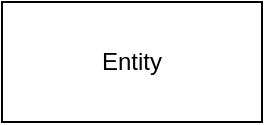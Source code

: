 <mxfile version="20.0.2" type="github">
  <diagram id="0vwtudb650Sv3NUprel-" name="Page-1">
    <mxGraphModel dx="1061" dy="615" grid="1" gridSize="10" guides="1" tooltips="1" connect="1" arrows="1" fold="1" page="1" pageScale="1" pageWidth="827" pageHeight="1169" math="0" shadow="0">
      <root>
        <mxCell id="0" />
        <mxCell id="1" parent="0" />
        <mxCell id="JIeW6wJsBn_5-ZVFN8xC-1" value="Entity" style="whiteSpace=wrap;html=1;align=center;" vertex="1" parent="1">
          <mxGeometry x="110" y="190" width="130" height="60" as="geometry" />
        </mxCell>
      </root>
    </mxGraphModel>
  </diagram>
</mxfile>
